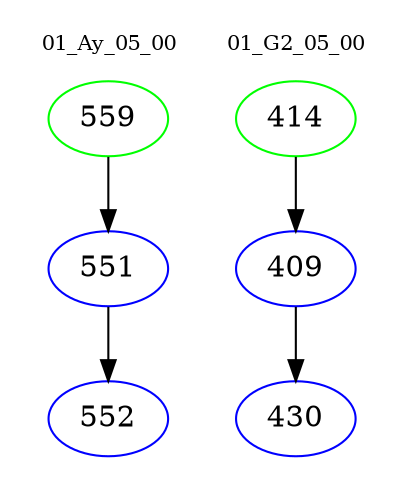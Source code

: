 digraph{
subgraph cluster_0 {
color = white
label = "01_Ay_05_00";
fontsize=10;
T0_559 [label="559", color="green"]
T0_559 -> T0_551 [color="black"]
T0_551 [label="551", color="blue"]
T0_551 -> T0_552 [color="black"]
T0_552 [label="552", color="blue"]
}
subgraph cluster_1 {
color = white
label = "01_G2_05_00";
fontsize=10;
T1_414 [label="414", color="green"]
T1_414 -> T1_409 [color="black"]
T1_409 [label="409", color="blue"]
T1_409 -> T1_430 [color="black"]
T1_430 [label="430", color="blue"]
}
}

